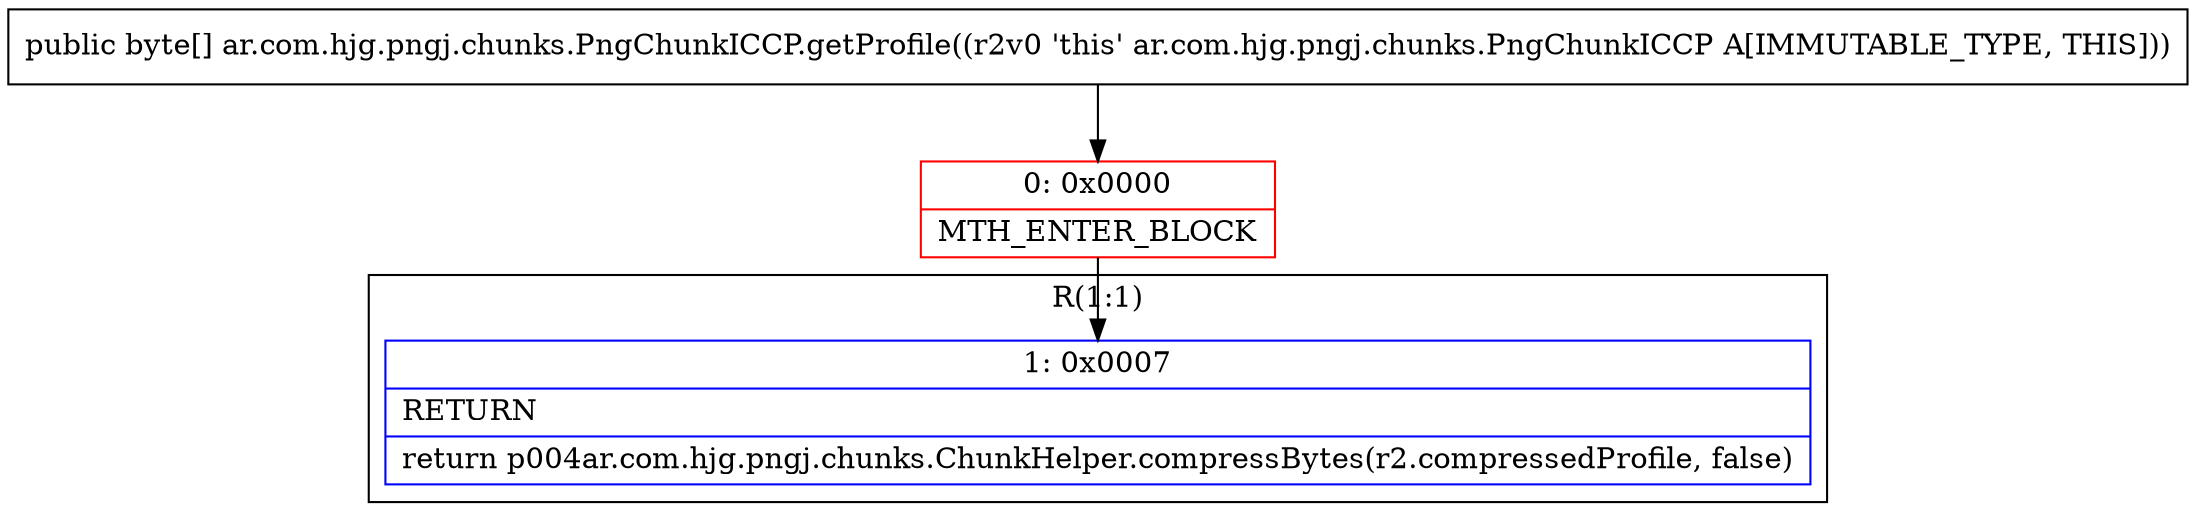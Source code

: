 digraph "CFG forar.com.hjg.pngj.chunks.PngChunkICCP.getProfile()[B" {
subgraph cluster_Region_745630525 {
label = "R(1:1)";
node [shape=record,color=blue];
Node_1 [shape=record,label="{1\:\ 0x0007|RETURN\l|return p004ar.com.hjg.pngj.chunks.ChunkHelper.compressBytes(r2.compressedProfile, false)\l}"];
}
Node_0 [shape=record,color=red,label="{0\:\ 0x0000|MTH_ENTER_BLOCK\l}"];
MethodNode[shape=record,label="{public byte[] ar.com.hjg.pngj.chunks.PngChunkICCP.getProfile((r2v0 'this' ar.com.hjg.pngj.chunks.PngChunkICCP A[IMMUTABLE_TYPE, THIS])) }"];
MethodNode -> Node_0;
Node_0 -> Node_1;
}

